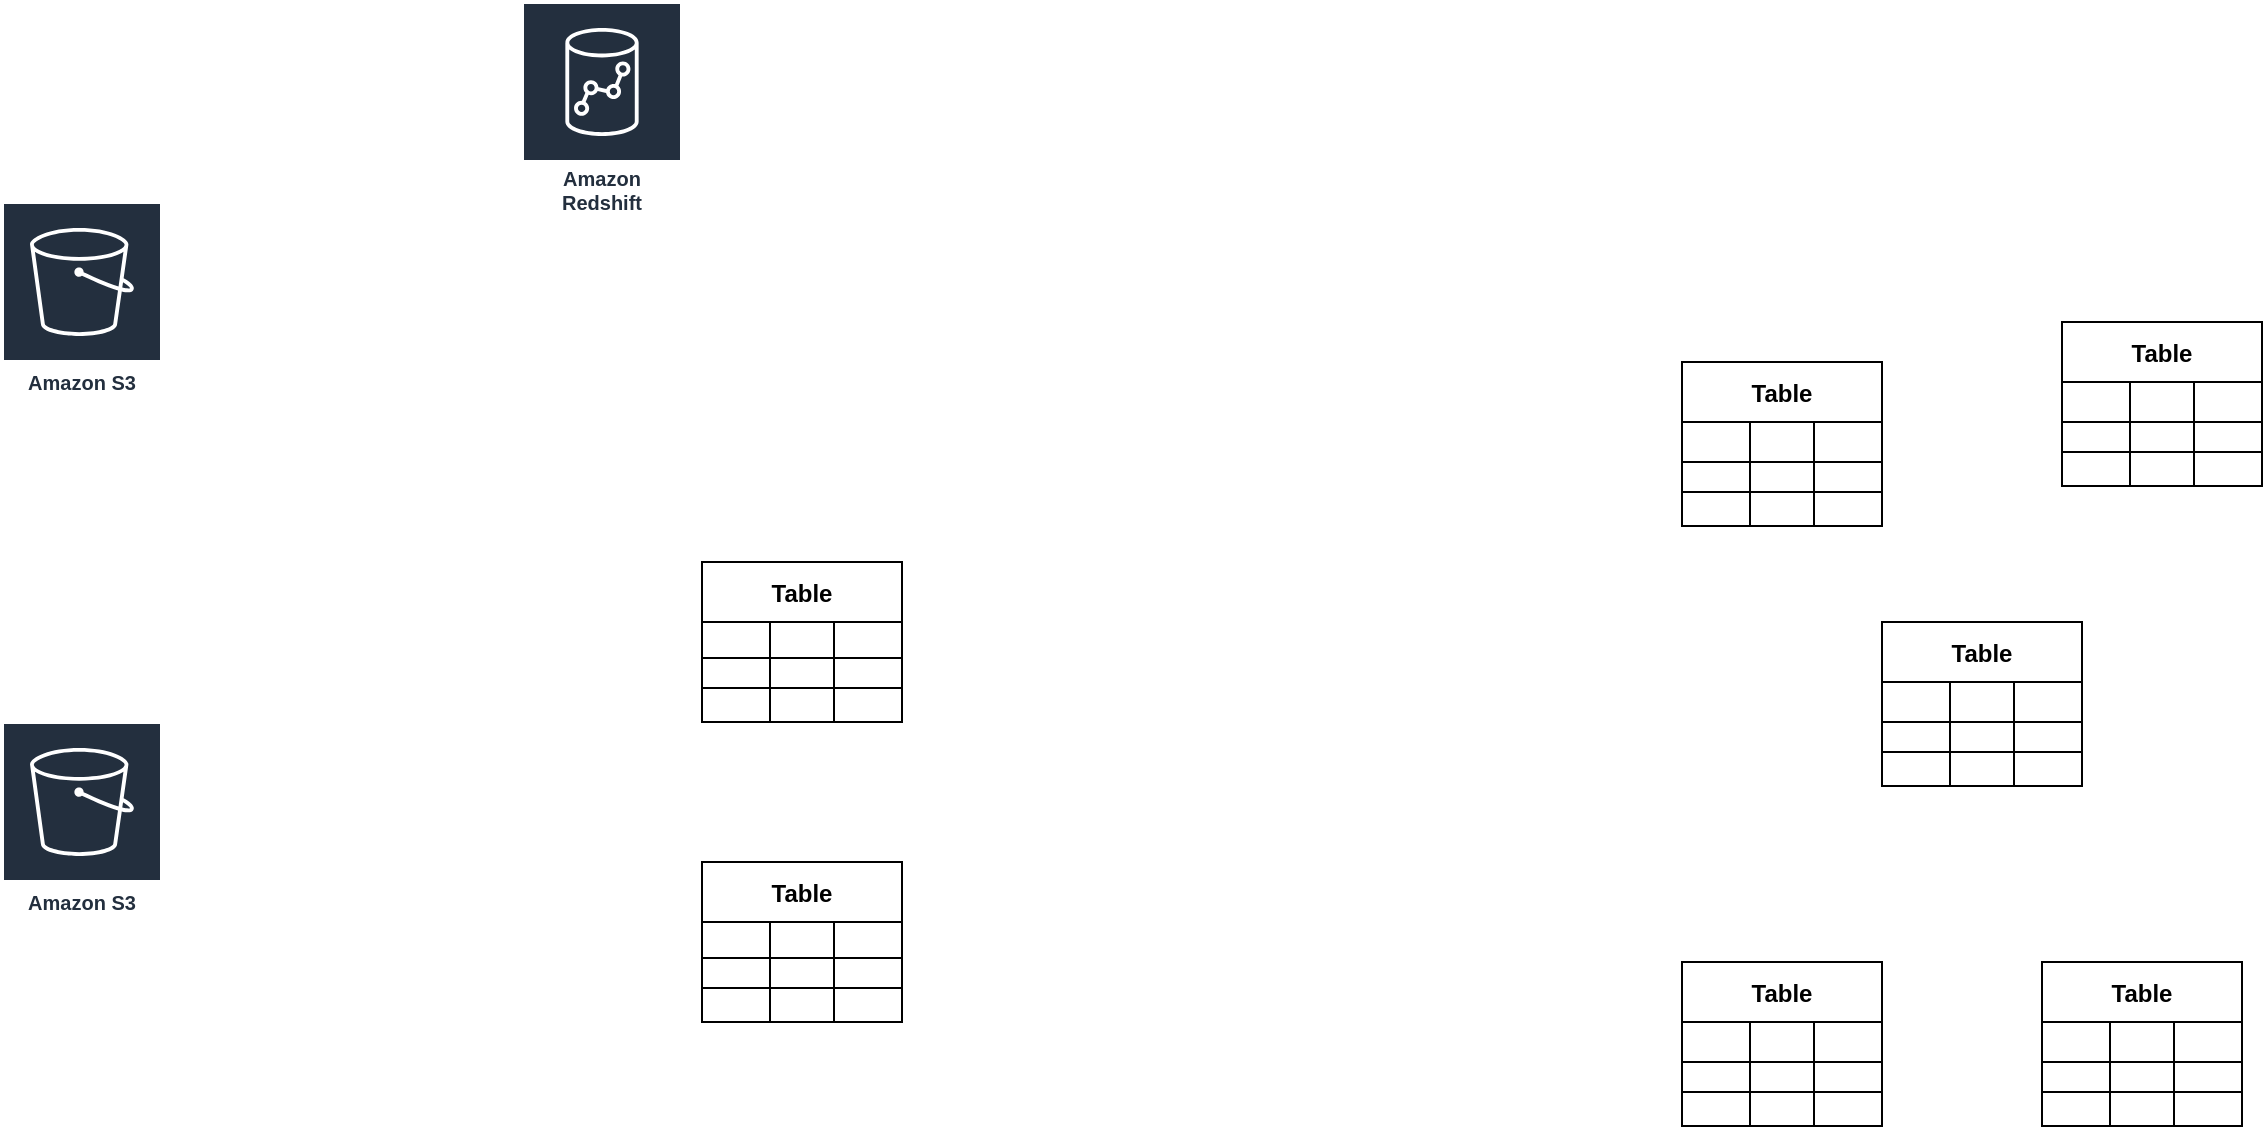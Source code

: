 <mxfile version="19.0.3" type="device"><diagram id="J_hxPjDeJ0Wy0SxSBTpk" name="Seite-1"><mxGraphModel dx="2004" dy="1305" grid="1" gridSize="10" guides="1" tooltips="1" connect="1" arrows="1" fold="1" page="1" pageScale="1" pageWidth="827" pageHeight="1169" math="0" shadow="0"><root><mxCell id="0"/><mxCell id="1" parent="0"/><mxCell id="DDCwM-Fd9FCriP0CKtBK-1" value="Amazon S3" style="sketch=0;outlineConnect=0;fontColor=#232F3E;gradientColor=none;strokeColor=#ffffff;fillColor=#232F3E;dashed=0;verticalLabelPosition=middle;verticalAlign=bottom;align=center;html=1;whiteSpace=wrap;fontSize=10;fontStyle=1;spacing=3;shape=mxgraph.aws4.productIcon;prIcon=mxgraph.aws4.s3;" vertex="1" parent="1"><mxGeometry x="140" y="160" width="80" height="100" as="geometry"/></mxCell><mxCell id="DDCwM-Fd9FCriP0CKtBK-2" value="Amazon S3" style="sketch=0;outlineConnect=0;fontColor=#232F3E;gradientColor=none;strokeColor=#ffffff;fillColor=#232F3E;dashed=0;verticalLabelPosition=middle;verticalAlign=bottom;align=center;html=1;whiteSpace=wrap;fontSize=10;fontStyle=1;spacing=3;shape=mxgraph.aws4.productIcon;prIcon=mxgraph.aws4.s3;" vertex="1" parent="1"><mxGeometry x="140" y="420" width="80" height="100" as="geometry"/></mxCell><mxCell id="DDCwM-Fd9FCriP0CKtBK-3" value="Amazon Redshift" style="sketch=0;outlineConnect=0;fontColor=#232F3E;gradientColor=none;strokeColor=#ffffff;fillColor=#232F3E;dashed=0;verticalLabelPosition=middle;verticalAlign=bottom;align=center;html=1;whiteSpace=wrap;fontSize=10;fontStyle=1;spacing=3;shape=mxgraph.aws4.productIcon;prIcon=mxgraph.aws4.redshift;" vertex="1" parent="1"><mxGeometry x="400" y="60" width="80" height="110" as="geometry"/></mxCell><mxCell id="DDCwM-Fd9FCriP0CKtBK-4" value="Table" style="shape=table;startSize=30;container=1;collapsible=0;childLayout=tableLayout;fontStyle=1;align=center;" vertex="1" parent="1"><mxGeometry x="490" y="340" width="100" height="80" as="geometry"/></mxCell><mxCell id="DDCwM-Fd9FCriP0CKtBK-5" value="" style="shape=tableRow;horizontal=0;startSize=0;swimlaneHead=0;swimlaneBody=0;top=0;left=0;bottom=0;right=0;collapsible=0;dropTarget=0;fillColor=none;points=[[0,0.5],[1,0.5]];portConstraint=eastwest;" vertex="1" parent="DDCwM-Fd9FCriP0CKtBK-4"><mxGeometry y="30" width="100" height="18" as="geometry"/></mxCell><mxCell id="DDCwM-Fd9FCriP0CKtBK-6" value="" style="shape=partialRectangle;html=1;whiteSpace=wrap;connectable=0;fillColor=none;top=0;left=0;bottom=0;right=0;overflow=hidden;" vertex="1" parent="DDCwM-Fd9FCriP0CKtBK-5"><mxGeometry width="34" height="18" as="geometry"><mxRectangle width="34" height="18" as="alternateBounds"/></mxGeometry></mxCell><mxCell id="DDCwM-Fd9FCriP0CKtBK-7" value="" style="shape=partialRectangle;html=1;whiteSpace=wrap;connectable=0;fillColor=none;top=0;left=0;bottom=0;right=0;overflow=hidden;" vertex="1" parent="DDCwM-Fd9FCriP0CKtBK-5"><mxGeometry x="34" width="32" height="18" as="geometry"><mxRectangle width="32" height="18" as="alternateBounds"/></mxGeometry></mxCell><mxCell id="DDCwM-Fd9FCriP0CKtBK-8" value="" style="shape=partialRectangle;html=1;whiteSpace=wrap;connectable=0;fillColor=none;top=0;left=0;bottom=0;right=0;overflow=hidden;" vertex="1" parent="DDCwM-Fd9FCriP0CKtBK-5"><mxGeometry x="66" width="34" height="18" as="geometry"><mxRectangle width="34" height="18" as="alternateBounds"/></mxGeometry></mxCell><mxCell id="DDCwM-Fd9FCriP0CKtBK-9" value="" style="shape=tableRow;horizontal=0;startSize=0;swimlaneHead=0;swimlaneBody=0;top=0;left=0;bottom=0;right=0;collapsible=0;dropTarget=0;fillColor=none;points=[[0,0.5],[1,0.5]];portConstraint=eastwest;" vertex="1" parent="DDCwM-Fd9FCriP0CKtBK-4"><mxGeometry y="48" width="100" height="15" as="geometry"/></mxCell><mxCell id="DDCwM-Fd9FCriP0CKtBK-10" value="" style="shape=partialRectangle;html=1;whiteSpace=wrap;connectable=0;fillColor=none;top=0;left=0;bottom=0;right=0;overflow=hidden;" vertex="1" parent="DDCwM-Fd9FCriP0CKtBK-9"><mxGeometry width="34" height="15" as="geometry"><mxRectangle width="34" height="15" as="alternateBounds"/></mxGeometry></mxCell><mxCell id="DDCwM-Fd9FCriP0CKtBK-11" value="" style="shape=partialRectangle;html=1;whiteSpace=wrap;connectable=0;fillColor=none;top=0;left=0;bottom=0;right=0;overflow=hidden;" vertex="1" parent="DDCwM-Fd9FCriP0CKtBK-9"><mxGeometry x="34" width="32" height="15" as="geometry"><mxRectangle width="32" height="15" as="alternateBounds"/></mxGeometry></mxCell><mxCell id="DDCwM-Fd9FCriP0CKtBK-12" value="" style="shape=partialRectangle;html=1;whiteSpace=wrap;connectable=0;fillColor=none;top=0;left=0;bottom=0;right=0;overflow=hidden;" vertex="1" parent="DDCwM-Fd9FCriP0CKtBK-9"><mxGeometry x="66" width="34" height="15" as="geometry"><mxRectangle width="34" height="15" as="alternateBounds"/></mxGeometry></mxCell><mxCell id="DDCwM-Fd9FCriP0CKtBK-13" value="" style="shape=tableRow;horizontal=0;startSize=0;swimlaneHead=0;swimlaneBody=0;top=0;left=0;bottom=0;right=0;collapsible=0;dropTarget=0;fillColor=none;points=[[0,0.5],[1,0.5]];portConstraint=eastwest;" vertex="1" parent="DDCwM-Fd9FCriP0CKtBK-4"><mxGeometry y="63" width="100" height="17" as="geometry"/></mxCell><mxCell id="DDCwM-Fd9FCriP0CKtBK-14" value="" style="shape=partialRectangle;html=1;whiteSpace=wrap;connectable=0;fillColor=none;top=0;left=0;bottom=0;right=0;overflow=hidden;" vertex="1" parent="DDCwM-Fd9FCriP0CKtBK-13"><mxGeometry width="34" height="17" as="geometry"><mxRectangle width="34" height="17" as="alternateBounds"/></mxGeometry></mxCell><mxCell id="DDCwM-Fd9FCriP0CKtBK-15" value="" style="shape=partialRectangle;html=1;whiteSpace=wrap;connectable=0;fillColor=none;top=0;left=0;bottom=0;right=0;overflow=hidden;" vertex="1" parent="DDCwM-Fd9FCriP0CKtBK-13"><mxGeometry x="34" width="32" height="17" as="geometry"><mxRectangle width="32" height="17" as="alternateBounds"/></mxGeometry></mxCell><mxCell id="DDCwM-Fd9FCriP0CKtBK-16" value="" style="shape=partialRectangle;html=1;whiteSpace=wrap;connectable=0;fillColor=none;top=0;left=0;bottom=0;right=0;overflow=hidden;" vertex="1" parent="DDCwM-Fd9FCriP0CKtBK-13"><mxGeometry x="66" width="34" height="17" as="geometry"><mxRectangle width="34" height="17" as="alternateBounds"/></mxGeometry></mxCell><mxCell id="DDCwM-Fd9FCriP0CKtBK-17" value="Table" style="shape=table;startSize=30;container=1;collapsible=0;childLayout=tableLayout;fontStyle=1;align=center;" vertex="1" parent="1"><mxGeometry x="490" y="490" width="100" height="80" as="geometry"/></mxCell><mxCell id="DDCwM-Fd9FCriP0CKtBK-18" value="" style="shape=tableRow;horizontal=0;startSize=0;swimlaneHead=0;swimlaneBody=0;top=0;left=0;bottom=0;right=0;collapsible=0;dropTarget=0;fillColor=none;points=[[0,0.5],[1,0.5]];portConstraint=eastwest;" vertex="1" parent="DDCwM-Fd9FCriP0CKtBK-17"><mxGeometry y="30" width="100" height="18" as="geometry"/></mxCell><mxCell id="DDCwM-Fd9FCriP0CKtBK-19" value="" style="shape=partialRectangle;html=1;whiteSpace=wrap;connectable=0;fillColor=none;top=0;left=0;bottom=0;right=0;overflow=hidden;" vertex="1" parent="DDCwM-Fd9FCriP0CKtBK-18"><mxGeometry width="34" height="18" as="geometry"><mxRectangle width="34" height="18" as="alternateBounds"/></mxGeometry></mxCell><mxCell id="DDCwM-Fd9FCriP0CKtBK-20" value="" style="shape=partialRectangle;html=1;whiteSpace=wrap;connectable=0;fillColor=none;top=0;left=0;bottom=0;right=0;overflow=hidden;" vertex="1" parent="DDCwM-Fd9FCriP0CKtBK-18"><mxGeometry x="34" width="32" height="18" as="geometry"><mxRectangle width="32" height="18" as="alternateBounds"/></mxGeometry></mxCell><mxCell id="DDCwM-Fd9FCriP0CKtBK-21" value="" style="shape=partialRectangle;html=1;whiteSpace=wrap;connectable=0;fillColor=none;top=0;left=0;bottom=0;right=0;overflow=hidden;" vertex="1" parent="DDCwM-Fd9FCriP0CKtBK-18"><mxGeometry x="66" width="34" height="18" as="geometry"><mxRectangle width="34" height="18" as="alternateBounds"/></mxGeometry></mxCell><mxCell id="DDCwM-Fd9FCriP0CKtBK-22" value="" style="shape=tableRow;horizontal=0;startSize=0;swimlaneHead=0;swimlaneBody=0;top=0;left=0;bottom=0;right=0;collapsible=0;dropTarget=0;fillColor=none;points=[[0,0.5],[1,0.5]];portConstraint=eastwest;" vertex="1" parent="DDCwM-Fd9FCriP0CKtBK-17"><mxGeometry y="48" width="100" height="15" as="geometry"/></mxCell><mxCell id="DDCwM-Fd9FCriP0CKtBK-23" value="" style="shape=partialRectangle;html=1;whiteSpace=wrap;connectable=0;fillColor=none;top=0;left=0;bottom=0;right=0;overflow=hidden;" vertex="1" parent="DDCwM-Fd9FCriP0CKtBK-22"><mxGeometry width="34" height="15" as="geometry"><mxRectangle width="34" height="15" as="alternateBounds"/></mxGeometry></mxCell><mxCell id="DDCwM-Fd9FCriP0CKtBK-24" value="" style="shape=partialRectangle;html=1;whiteSpace=wrap;connectable=0;fillColor=none;top=0;left=0;bottom=0;right=0;overflow=hidden;" vertex="1" parent="DDCwM-Fd9FCriP0CKtBK-22"><mxGeometry x="34" width="32" height="15" as="geometry"><mxRectangle width="32" height="15" as="alternateBounds"/></mxGeometry></mxCell><mxCell id="DDCwM-Fd9FCriP0CKtBK-25" value="" style="shape=partialRectangle;html=1;whiteSpace=wrap;connectable=0;fillColor=none;top=0;left=0;bottom=0;right=0;overflow=hidden;" vertex="1" parent="DDCwM-Fd9FCriP0CKtBK-22"><mxGeometry x="66" width="34" height="15" as="geometry"><mxRectangle width="34" height="15" as="alternateBounds"/></mxGeometry></mxCell><mxCell id="DDCwM-Fd9FCriP0CKtBK-26" value="" style="shape=tableRow;horizontal=0;startSize=0;swimlaneHead=0;swimlaneBody=0;top=0;left=0;bottom=0;right=0;collapsible=0;dropTarget=0;fillColor=none;points=[[0,0.5],[1,0.5]];portConstraint=eastwest;" vertex="1" parent="DDCwM-Fd9FCriP0CKtBK-17"><mxGeometry y="63" width="100" height="17" as="geometry"/></mxCell><mxCell id="DDCwM-Fd9FCriP0CKtBK-27" value="" style="shape=partialRectangle;html=1;whiteSpace=wrap;connectable=0;fillColor=none;top=0;left=0;bottom=0;right=0;overflow=hidden;" vertex="1" parent="DDCwM-Fd9FCriP0CKtBK-26"><mxGeometry width="34" height="17" as="geometry"><mxRectangle width="34" height="17" as="alternateBounds"/></mxGeometry></mxCell><mxCell id="DDCwM-Fd9FCriP0CKtBK-28" value="" style="shape=partialRectangle;html=1;whiteSpace=wrap;connectable=0;fillColor=none;top=0;left=0;bottom=0;right=0;overflow=hidden;" vertex="1" parent="DDCwM-Fd9FCriP0CKtBK-26"><mxGeometry x="34" width="32" height="17" as="geometry"><mxRectangle width="32" height="17" as="alternateBounds"/></mxGeometry></mxCell><mxCell id="DDCwM-Fd9FCriP0CKtBK-29" value="" style="shape=partialRectangle;html=1;whiteSpace=wrap;connectable=0;fillColor=none;top=0;left=0;bottom=0;right=0;overflow=hidden;" vertex="1" parent="DDCwM-Fd9FCriP0CKtBK-26"><mxGeometry x="66" width="34" height="17" as="geometry"><mxRectangle width="34" height="17" as="alternateBounds"/></mxGeometry></mxCell><mxCell id="DDCwM-Fd9FCriP0CKtBK-30" value="Table" style="shape=table;startSize=30;container=1;collapsible=0;childLayout=tableLayout;fontStyle=1;align=center;" vertex="1" parent="1"><mxGeometry x="1080" y="370" width="100" height="82" as="geometry"/></mxCell><mxCell id="DDCwM-Fd9FCriP0CKtBK-31" value="" style="shape=tableRow;horizontal=0;startSize=0;swimlaneHead=0;swimlaneBody=0;top=0;left=0;bottom=0;right=0;collapsible=0;dropTarget=0;fillColor=none;points=[[0,0.5],[1,0.5]];portConstraint=eastwest;" vertex="1" parent="DDCwM-Fd9FCriP0CKtBK-30"><mxGeometry y="30" width="100" height="20" as="geometry"/></mxCell><mxCell id="DDCwM-Fd9FCriP0CKtBK-32" value="" style="shape=partialRectangle;html=1;whiteSpace=wrap;connectable=0;fillColor=none;top=0;left=0;bottom=0;right=0;overflow=hidden;" vertex="1" parent="DDCwM-Fd9FCriP0CKtBK-31"><mxGeometry width="34" height="20" as="geometry"><mxRectangle width="34" height="20" as="alternateBounds"/></mxGeometry></mxCell><mxCell id="DDCwM-Fd9FCriP0CKtBK-33" value="" style="shape=partialRectangle;html=1;whiteSpace=wrap;connectable=0;fillColor=none;top=0;left=0;bottom=0;right=0;overflow=hidden;" vertex="1" parent="DDCwM-Fd9FCriP0CKtBK-31"><mxGeometry x="34" width="32" height="20" as="geometry"><mxRectangle width="32" height="20" as="alternateBounds"/></mxGeometry></mxCell><mxCell id="DDCwM-Fd9FCriP0CKtBK-34" value="" style="shape=partialRectangle;html=1;whiteSpace=wrap;connectable=0;fillColor=none;top=0;left=0;bottom=0;right=0;overflow=hidden;" vertex="1" parent="DDCwM-Fd9FCriP0CKtBK-31"><mxGeometry x="66" width="34" height="20" as="geometry"><mxRectangle width="34" height="20" as="alternateBounds"/></mxGeometry></mxCell><mxCell id="DDCwM-Fd9FCriP0CKtBK-35" value="" style="shape=tableRow;horizontal=0;startSize=0;swimlaneHead=0;swimlaneBody=0;top=0;left=0;bottom=0;right=0;collapsible=0;dropTarget=0;fillColor=none;points=[[0,0.5],[1,0.5]];portConstraint=eastwest;" vertex="1" parent="DDCwM-Fd9FCriP0CKtBK-30"><mxGeometry y="50" width="100" height="15" as="geometry"/></mxCell><mxCell id="DDCwM-Fd9FCriP0CKtBK-36" value="" style="shape=partialRectangle;html=1;whiteSpace=wrap;connectable=0;fillColor=none;top=0;left=0;bottom=0;right=0;overflow=hidden;" vertex="1" parent="DDCwM-Fd9FCriP0CKtBK-35"><mxGeometry width="34" height="15" as="geometry"><mxRectangle width="34" height="15" as="alternateBounds"/></mxGeometry></mxCell><mxCell id="DDCwM-Fd9FCriP0CKtBK-37" value="" style="shape=partialRectangle;html=1;whiteSpace=wrap;connectable=0;fillColor=none;top=0;left=0;bottom=0;right=0;overflow=hidden;" vertex="1" parent="DDCwM-Fd9FCriP0CKtBK-35"><mxGeometry x="34" width="32" height="15" as="geometry"><mxRectangle width="32" height="15" as="alternateBounds"/></mxGeometry></mxCell><mxCell id="DDCwM-Fd9FCriP0CKtBK-38" value="" style="shape=partialRectangle;html=1;whiteSpace=wrap;connectable=0;fillColor=none;top=0;left=0;bottom=0;right=0;overflow=hidden;" vertex="1" parent="DDCwM-Fd9FCriP0CKtBK-35"><mxGeometry x="66" width="34" height="15" as="geometry"><mxRectangle width="34" height="15" as="alternateBounds"/></mxGeometry></mxCell><mxCell id="DDCwM-Fd9FCriP0CKtBK-39" value="" style="shape=tableRow;horizontal=0;startSize=0;swimlaneHead=0;swimlaneBody=0;top=0;left=0;bottom=0;right=0;collapsible=0;dropTarget=0;fillColor=none;points=[[0,0.5],[1,0.5]];portConstraint=eastwest;" vertex="1" parent="DDCwM-Fd9FCriP0CKtBK-30"><mxGeometry y="65" width="100" height="17" as="geometry"/></mxCell><mxCell id="DDCwM-Fd9FCriP0CKtBK-40" value="" style="shape=partialRectangle;html=1;whiteSpace=wrap;connectable=0;fillColor=none;top=0;left=0;bottom=0;right=0;overflow=hidden;" vertex="1" parent="DDCwM-Fd9FCriP0CKtBK-39"><mxGeometry width="34" height="17" as="geometry"><mxRectangle width="34" height="17" as="alternateBounds"/></mxGeometry></mxCell><mxCell id="DDCwM-Fd9FCriP0CKtBK-41" value="" style="shape=partialRectangle;html=1;whiteSpace=wrap;connectable=0;fillColor=none;top=0;left=0;bottom=0;right=0;overflow=hidden;" vertex="1" parent="DDCwM-Fd9FCriP0CKtBK-39"><mxGeometry x="34" width="32" height="17" as="geometry"><mxRectangle width="32" height="17" as="alternateBounds"/></mxGeometry></mxCell><mxCell id="DDCwM-Fd9FCriP0CKtBK-42" value="" style="shape=partialRectangle;html=1;whiteSpace=wrap;connectable=0;fillColor=none;top=0;left=0;bottom=0;right=0;overflow=hidden;" vertex="1" parent="DDCwM-Fd9FCriP0CKtBK-39"><mxGeometry x="66" width="34" height="17" as="geometry"><mxRectangle width="34" height="17" as="alternateBounds"/></mxGeometry></mxCell><mxCell id="DDCwM-Fd9FCriP0CKtBK-43" value="Table" style="shape=table;startSize=30;container=1;collapsible=0;childLayout=tableLayout;fontStyle=1;align=center;" vertex="1" parent="1"><mxGeometry x="980" y="240" width="100" height="82" as="geometry"/></mxCell><mxCell id="DDCwM-Fd9FCriP0CKtBK-44" value="" style="shape=tableRow;horizontal=0;startSize=0;swimlaneHead=0;swimlaneBody=0;top=0;left=0;bottom=0;right=0;collapsible=0;dropTarget=0;fillColor=none;points=[[0,0.5],[1,0.5]];portConstraint=eastwest;" vertex="1" parent="DDCwM-Fd9FCriP0CKtBK-43"><mxGeometry y="30" width="100" height="20" as="geometry"/></mxCell><mxCell id="DDCwM-Fd9FCriP0CKtBK-45" value="" style="shape=partialRectangle;html=1;whiteSpace=wrap;connectable=0;fillColor=none;top=0;left=0;bottom=0;right=0;overflow=hidden;" vertex="1" parent="DDCwM-Fd9FCriP0CKtBK-44"><mxGeometry width="34" height="20" as="geometry"><mxRectangle width="34" height="20" as="alternateBounds"/></mxGeometry></mxCell><mxCell id="DDCwM-Fd9FCriP0CKtBK-46" value="" style="shape=partialRectangle;html=1;whiteSpace=wrap;connectable=0;fillColor=none;top=0;left=0;bottom=0;right=0;overflow=hidden;" vertex="1" parent="DDCwM-Fd9FCriP0CKtBK-44"><mxGeometry x="34" width="32" height="20" as="geometry"><mxRectangle width="32" height="20" as="alternateBounds"/></mxGeometry></mxCell><mxCell id="DDCwM-Fd9FCriP0CKtBK-47" value="" style="shape=partialRectangle;html=1;whiteSpace=wrap;connectable=0;fillColor=none;top=0;left=0;bottom=0;right=0;overflow=hidden;" vertex="1" parent="DDCwM-Fd9FCriP0CKtBK-44"><mxGeometry x="66" width="34" height="20" as="geometry"><mxRectangle width="34" height="20" as="alternateBounds"/></mxGeometry></mxCell><mxCell id="DDCwM-Fd9FCriP0CKtBK-48" value="" style="shape=tableRow;horizontal=0;startSize=0;swimlaneHead=0;swimlaneBody=0;top=0;left=0;bottom=0;right=0;collapsible=0;dropTarget=0;fillColor=none;points=[[0,0.5],[1,0.5]];portConstraint=eastwest;" vertex="1" parent="DDCwM-Fd9FCriP0CKtBK-43"><mxGeometry y="50" width="100" height="15" as="geometry"/></mxCell><mxCell id="DDCwM-Fd9FCriP0CKtBK-49" value="" style="shape=partialRectangle;html=1;whiteSpace=wrap;connectable=0;fillColor=none;top=0;left=0;bottom=0;right=0;overflow=hidden;" vertex="1" parent="DDCwM-Fd9FCriP0CKtBK-48"><mxGeometry width="34" height="15" as="geometry"><mxRectangle width="34" height="15" as="alternateBounds"/></mxGeometry></mxCell><mxCell id="DDCwM-Fd9FCriP0CKtBK-50" value="" style="shape=partialRectangle;html=1;whiteSpace=wrap;connectable=0;fillColor=none;top=0;left=0;bottom=0;right=0;overflow=hidden;" vertex="1" parent="DDCwM-Fd9FCriP0CKtBK-48"><mxGeometry x="34" width="32" height="15" as="geometry"><mxRectangle width="32" height="15" as="alternateBounds"/></mxGeometry></mxCell><mxCell id="DDCwM-Fd9FCriP0CKtBK-51" value="" style="shape=partialRectangle;html=1;whiteSpace=wrap;connectable=0;fillColor=none;top=0;left=0;bottom=0;right=0;overflow=hidden;" vertex="1" parent="DDCwM-Fd9FCriP0CKtBK-48"><mxGeometry x="66" width="34" height="15" as="geometry"><mxRectangle width="34" height="15" as="alternateBounds"/></mxGeometry></mxCell><mxCell id="DDCwM-Fd9FCriP0CKtBK-52" value="" style="shape=tableRow;horizontal=0;startSize=0;swimlaneHead=0;swimlaneBody=0;top=0;left=0;bottom=0;right=0;collapsible=0;dropTarget=0;fillColor=none;points=[[0,0.5],[1,0.5]];portConstraint=eastwest;" vertex="1" parent="DDCwM-Fd9FCriP0CKtBK-43"><mxGeometry y="65" width="100" height="17" as="geometry"/></mxCell><mxCell id="DDCwM-Fd9FCriP0CKtBK-53" value="" style="shape=partialRectangle;html=1;whiteSpace=wrap;connectable=0;fillColor=none;top=0;left=0;bottom=0;right=0;overflow=hidden;" vertex="1" parent="DDCwM-Fd9FCriP0CKtBK-52"><mxGeometry width="34" height="17" as="geometry"><mxRectangle width="34" height="17" as="alternateBounds"/></mxGeometry></mxCell><mxCell id="DDCwM-Fd9FCriP0CKtBK-54" value="" style="shape=partialRectangle;html=1;whiteSpace=wrap;connectable=0;fillColor=none;top=0;left=0;bottom=0;right=0;overflow=hidden;" vertex="1" parent="DDCwM-Fd9FCriP0CKtBK-52"><mxGeometry x="34" width="32" height="17" as="geometry"><mxRectangle width="32" height="17" as="alternateBounds"/></mxGeometry></mxCell><mxCell id="DDCwM-Fd9FCriP0CKtBK-55" value="" style="shape=partialRectangle;html=1;whiteSpace=wrap;connectable=0;fillColor=none;top=0;left=0;bottom=0;right=0;overflow=hidden;" vertex="1" parent="DDCwM-Fd9FCriP0CKtBK-52"><mxGeometry x="66" width="34" height="17" as="geometry"><mxRectangle width="34" height="17" as="alternateBounds"/></mxGeometry></mxCell><mxCell id="DDCwM-Fd9FCriP0CKtBK-56" value="Table" style="shape=table;startSize=30;container=1;collapsible=0;childLayout=tableLayout;fontStyle=1;align=center;" vertex="1" parent="1"><mxGeometry x="980" y="540" width="100" height="82" as="geometry"/></mxCell><mxCell id="DDCwM-Fd9FCriP0CKtBK-57" value="" style="shape=tableRow;horizontal=0;startSize=0;swimlaneHead=0;swimlaneBody=0;top=0;left=0;bottom=0;right=0;collapsible=0;dropTarget=0;fillColor=none;points=[[0,0.5],[1,0.5]];portConstraint=eastwest;" vertex="1" parent="DDCwM-Fd9FCriP0CKtBK-56"><mxGeometry y="30" width="100" height="20" as="geometry"/></mxCell><mxCell id="DDCwM-Fd9FCriP0CKtBK-58" value="" style="shape=partialRectangle;html=1;whiteSpace=wrap;connectable=0;fillColor=none;top=0;left=0;bottom=0;right=0;overflow=hidden;" vertex="1" parent="DDCwM-Fd9FCriP0CKtBK-57"><mxGeometry width="34" height="20" as="geometry"><mxRectangle width="34" height="20" as="alternateBounds"/></mxGeometry></mxCell><mxCell id="DDCwM-Fd9FCriP0CKtBK-59" value="" style="shape=partialRectangle;html=1;whiteSpace=wrap;connectable=0;fillColor=none;top=0;left=0;bottom=0;right=0;overflow=hidden;" vertex="1" parent="DDCwM-Fd9FCriP0CKtBK-57"><mxGeometry x="34" width="32" height="20" as="geometry"><mxRectangle width="32" height="20" as="alternateBounds"/></mxGeometry></mxCell><mxCell id="DDCwM-Fd9FCriP0CKtBK-60" value="" style="shape=partialRectangle;html=1;whiteSpace=wrap;connectable=0;fillColor=none;top=0;left=0;bottom=0;right=0;overflow=hidden;" vertex="1" parent="DDCwM-Fd9FCriP0CKtBK-57"><mxGeometry x="66" width="34" height="20" as="geometry"><mxRectangle width="34" height="20" as="alternateBounds"/></mxGeometry></mxCell><mxCell id="DDCwM-Fd9FCriP0CKtBK-61" value="" style="shape=tableRow;horizontal=0;startSize=0;swimlaneHead=0;swimlaneBody=0;top=0;left=0;bottom=0;right=0;collapsible=0;dropTarget=0;fillColor=none;points=[[0,0.5],[1,0.5]];portConstraint=eastwest;" vertex="1" parent="DDCwM-Fd9FCriP0CKtBK-56"><mxGeometry y="50" width="100" height="15" as="geometry"/></mxCell><mxCell id="DDCwM-Fd9FCriP0CKtBK-62" value="" style="shape=partialRectangle;html=1;whiteSpace=wrap;connectable=0;fillColor=none;top=0;left=0;bottom=0;right=0;overflow=hidden;" vertex="1" parent="DDCwM-Fd9FCriP0CKtBK-61"><mxGeometry width="34" height="15" as="geometry"><mxRectangle width="34" height="15" as="alternateBounds"/></mxGeometry></mxCell><mxCell id="DDCwM-Fd9FCriP0CKtBK-63" value="" style="shape=partialRectangle;html=1;whiteSpace=wrap;connectable=0;fillColor=none;top=0;left=0;bottom=0;right=0;overflow=hidden;" vertex="1" parent="DDCwM-Fd9FCriP0CKtBK-61"><mxGeometry x="34" width="32" height="15" as="geometry"><mxRectangle width="32" height="15" as="alternateBounds"/></mxGeometry></mxCell><mxCell id="DDCwM-Fd9FCriP0CKtBK-64" value="" style="shape=partialRectangle;html=1;whiteSpace=wrap;connectable=0;fillColor=none;top=0;left=0;bottom=0;right=0;overflow=hidden;" vertex="1" parent="DDCwM-Fd9FCriP0CKtBK-61"><mxGeometry x="66" width="34" height="15" as="geometry"><mxRectangle width="34" height="15" as="alternateBounds"/></mxGeometry></mxCell><mxCell id="DDCwM-Fd9FCriP0CKtBK-65" value="" style="shape=tableRow;horizontal=0;startSize=0;swimlaneHead=0;swimlaneBody=0;top=0;left=0;bottom=0;right=0;collapsible=0;dropTarget=0;fillColor=none;points=[[0,0.5],[1,0.5]];portConstraint=eastwest;" vertex="1" parent="DDCwM-Fd9FCriP0CKtBK-56"><mxGeometry y="65" width="100" height="17" as="geometry"/></mxCell><mxCell id="DDCwM-Fd9FCriP0CKtBK-66" value="" style="shape=partialRectangle;html=1;whiteSpace=wrap;connectable=0;fillColor=none;top=0;left=0;bottom=0;right=0;overflow=hidden;" vertex="1" parent="DDCwM-Fd9FCriP0CKtBK-65"><mxGeometry width="34" height="17" as="geometry"><mxRectangle width="34" height="17" as="alternateBounds"/></mxGeometry></mxCell><mxCell id="DDCwM-Fd9FCriP0CKtBK-67" value="" style="shape=partialRectangle;html=1;whiteSpace=wrap;connectable=0;fillColor=none;top=0;left=0;bottom=0;right=0;overflow=hidden;" vertex="1" parent="DDCwM-Fd9FCriP0CKtBK-65"><mxGeometry x="34" width="32" height="17" as="geometry"><mxRectangle width="32" height="17" as="alternateBounds"/></mxGeometry></mxCell><mxCell id="DDCwM-Fd9FCriP0CKtBK-68" value="" style="shape=partialRectangle;html=1;whiteSpace=wrap;connectable=0;fillColor=none;top=0;left=0;bottom=0;right=0;overflow=hidden;" vertex="1" parent="DDCwM-Fd9FCriP0CKtBK-65"><mxGeometry x="66" width="34" height="17" as="geometry"><mxRectangle width="34" height="17" as="alternateBounds"/></mxGeometry></mxCell><mxCell id="DDCwM-Fd9FCriP0CKtBK-69" value="Table" style="shape=table;startSize=30;container=1;collapsible=0;childLayout=tableLayout;fontStyle=1;align=center;" vertex="1" parent="1"><mxGeometry x="1170" y="220" width="100" height="82" as="geometry"/></mxCell><mxCell id="DDCwM-Fd9FCriP0CKtBK-70" value="" style="shape=tableRow;horizontal=0;startSize=0;swimlaneHead=0;swimlaneBody=0;top=0;left=0;bottom=0;right=0;collapsible=0;dropTarget=0;fillColor=none;points=[[0,0.5],[1,0.5]];portConstraint=eastwest;" vertex="1" parent="DDCwM-Fd9FCriP0CKtBK-69"><mxGeometry y="30" width="100" height="20" as="geometry"/></mxCell><mxCell id="DDCwM-Fd9FCriP0CKtBK-71" value="" style="shape=partialRectangle;html=1;whiteSpace=wrap;connectable=0;fillColor=none;top=0;left=0;bottom=0;right=0;overflow=hidden;" vertex="1" parent="DDCwM-Fd9FCriP0CKtBK-70"><mxGeometry width="34" height="20" as="geometry"><mxRectangle width="34" height="20" as="alternateBounds"/></mxGeometry></mxCell><mxCell id="DDCwM-Fd9FCriP0CKtBK-72" value="" style="shape=partialRectangle;html=1;whiteSpace=wrap;connectable=0;fillColor=none;top=0;left=0;bottom=0;right=0;overflow=hidden;" vertex="1" parent="DDCwM-Fd9FCriP0CKtBK-70"><mxGeometry x="34" width="32" height="20" as="geometry"><mxRectangle width="32" height="20" as="alternateBounds"/></mxGeometry></mxCell><mxCell id="DDCwM-Fd9FCriP0CKtBK-73" value="" style="shape=partialRectangle;html=1;whiteSpace=wrap;connectable=0;fillColor=none;top=0;left=0;bottom=0;right=0;overflow=hidden;" vertex="1" parent="DDCwM-Fd9FCriP0CKtBK-70"><mxGeometry x="66" width="34" height="20" as="geometry"><mxRectangle width="34" height="20" as="alternateBounds"/></mxGeometry></mxCell><mxCell id="DDCwM-Fd9FCriP0CKtBK-74" value="" style="shape=tableRow;horizontal=0;startSize=0;swimlaneHead=0;swimlaneBody=0;top=0;left=0;bottom=0;right=0;collapsible=0;dropTarget=0;fillColor=none;points=[[0,0.5],[1,0.5]];portConstraint=eastwest;" vertex="1" parent="DDCwM-Fd9FCriP0CKtBK-69"><mxGeometry y="50" width="100" height="15" as="geometry"/></mxCell><mxCell id="DDCwM-Fd9FCriP0CKtBK-75" value="" style="shape=partialRectangle;html=1;whiteSpace=wrap;connectable=0;fillColor=none;top=0;left=0;bottom=0;right=0;overflow=hidden;" vertex="1" parent="DDCwM-Fd9FCriP0CKtBK-74"><mxGeometry width="34" height="15" as="geometry"><mxRectangle width="34" height="15" as="alternateBounds"/></mxGeometry></mxCell><mxCell id="DDCwM-Fd9FCriP0CKtBK-76" value="" style="shape=partialRectangle;html=1;whiteSpace=wrap;connectable=0;fillColor=none;top=0;left=0;bottom=0;right=0;overflow=hidden;" vertex="1" parent="DDCwM-Fd9FCriP0CKtBK-74"><mxGeometry x="34" width="32" height="15" as="geometry"><mxRectangle width="32" height="15" as="alternateBounds"/></mxGeometry></mxCell><mxCell id="DDCwM-Fd9FCriP0CKtBK-77" value="" style="shape=partialRectangle;html=1;whiteSpace=wrap;connectable=0;fillColor=none;top=0;left=0;bottom=0;right=0;overflow=hidden;" vertex="1" parent="DDCwM-Fd9FCriP0CKtBK-74"><mxGeometry x="66" width="34" height="15" as="geometry"><mxRectangle width="34" height="15" as="alternateBounds"/></mxGeometry></mxCell><mxCell id="DDCwM-Fd9FCriP0CKtBK-78" value="" style="shape=tableRow;horizontal=0;startSize=0;swimlaneHead=0;swimlaneBody=0;top=0;left=0;bottom=0;right=0;collapsible=0;dropTarget=0;fillColor=none;points=[[0,0.5],[1,0.5]];portConstraint=eastwest;" vertex="1" parent="DDCwM-Fd9FCriP0CKtBK-69"><mxGeometry y="65" width="100" height="17" as="geometry"/></mxCell><mxCell id="DDCwM-Fd9FCriP0CKtBK-79" value="" style="shape=partialRectangle;html=1;whiteSpace=wrap;connectable=0;fillColor=none;top=0;left=0;bottom=0;right=0;overflow=hidden;" vertex="1" parent="DDCwM-Fd9FCriP0CKtBK-78"><mxGeometry width="34" height="17" as="geometry"><mxRectangle width="34" height="17" as="alternateBounds"/></mxGeometry></mxCell><mxCell id="DDCwM-Fd9FCriP0CKtBK-80" value="" style="shape=partialRectangle;html=1;whiteSpace=wrap;connectable=0;fillColor=none;top=0;left=0;bottom=0;right=0;overflow=hidden;" vertex="1" parent="DDCwM-Fd9FCriP0CKtBK-78"><mxGeometry x="34" width="32" height="17" as="geometry"><mxRectangle width="32" height="17" as="alternateBounds"/></mxGeometry></mxCell><mxCell id="DDCwM-Fd9FCriP0CKtBK-81" value="" style="shape=partialRectangle;html=1;whiteSpace=wrap;connectable=0;fillColor=none;top=0;left=0;bottom=0;right=0;overflow=hidden;" vertex="1" parent="DDCwM-Fd9FCriP0CKtBK-78"><mxGeometry x="66" width="34" height="17" as="geometry"><mxRectangle width="34" height="17" as="alternateBounds"/></mxGeometry></mxCell><mxCell id="DDCwM-Fd9FCriP0CKtBK-82" value="Table" style="shape=table;startSize=30;container=1;collapsible=0;childLayout=tableLayout;fontStyle=1;align=center;" vertex="1" parent="1"><mxGeometry x="1160" y="540" width="100" height="82" as="geometry"/></mxCell><mxCell id="DDCwM-Fd9FCriP0CKtBK-83" value="" style="shape=tableRow;horizontal=0;startSize=0;swimlaneHead=0;swimlaneBody=0;top=0;left=0;bottom=0;right=0;collapsible=0;dropTarget=0;fillColor=none;points=[[0,0.5],[1,0.5]];portConstraint=eastwest;" vertex="1" parent="DDCwM-Fd9FCriP0CKtBK-82"><mxGeometry y="30" width="100" height="20" as="geometry"/></mxCell><mxCell id="DDCwM-Fd9FCriP0CKtBK-84" value="" style="shape=partialRectangle;html=1;whiteSpace=wrap;connectable=0;fillColor=none;top=0;left=0;bottom=0;right=0;overflow=hidden;" vertex="1" parent="DDCwM-Fd9FCriP0CKtBK-83"><mxGeometry width="34" height="20" as="geometry"><mxRectangle width="34" height="20" as="alternateBounds"/></mxGeometry></mxCell><mxCell id="DDCwM-Fd9FCriP0CKtBK-85" value="" style="shape=partialRectangle;html=1;whiteSpace=wrap;connectable=0;fillColor=none;top=0;left=0;bottom=0;right=0;overflow=hidden;" vertex="1" parent="DDCwM-Fd9FCriP0CKtBK-83"><mxGeometry x="34" width="32" height="20" as="geometry"><mxRectangle width="32" height="20" as="alternateBounds"/></mxGeometry></mxCell><mxCell id="DDCwM-Fd9FCriP0CKtBK-86" value="" style="shape=partialRectangle;html=1;whiteSpace=wrap;connectable=0;fillColor=none;top=0;left=0;bottom=0;right=0;overflow=hidden;" vertex="1" parent="DDCwM-Fd9FCriP0CKtBK-83"><mxGeometry x="66" width="34" height="20" as="geometry"><mxRectangle width="34" height="20" as="alternateBounds"/></mxGeometry></mxCell><mxCell id="DDCwM-Fd9FCriP0CKtBK-87" value="" style="shape=tableRow;horizontal=0;startSize=0;swimlaneHead=0;swimlaneBody=0;top=0;left=0;bottom=0;right=0;collapsible=0;dropTarget=0;fillColor=none;points=[[0,0.5],[1,0.5]];portConstraint=eastwest;" vertex="1" parent="DDCwM-Fd9FCriP0CKtBK-82"><mxGeometry y="50" width="100" height="15" as="geometry"/></mxCell><mxCell id="DDCwM-Fd9FCriP0CKtBK-88" value="" style="shape=partialRectangle;html=1;whiteSpace=wrap;connectable=0;fillColor=none;top=0;left=0;bottom=0;right=0;overflow=hidden;" vertex="1" parent="DDCwM-Fd9FCriP0CKtBK-87"><mxGeometry width="34" height="15" as="geometry"><mxRectangle width="34" height="15" as="alternateBounds"/></mxGeometry></mxCell><mxCell id="DDCwM-Fd9FCriP0CKtBK-89" value="" style="shape=partialRectangle;html=1;whiteSpace=wrap;connectable=0;fillColor=none;top=0;left=0;bottom=0;right=0;overflow=hidden;" vertex="1" parent="DDCwM-Fd9FCriP0CKtBK-87"><mxGeometry x="34" width="32" height="15" as="geometry"><mxRectangle width="32" height="15" as="alternateBounds"/></mxGeometry></mxCell><mxCell id="DDCwM-Fd9FCriP0CKtBK-90" value="" style="shape=partialRectangle;html=1;whiteSpace=wrap;connectable=0;fillColor=none;top=0;left=0;bottom=0;right=0;overflow=hidden;" vertex="1" parent="DDCwM-Fd9FCriP0CKtBK-87"><mxGeometry x="66" width="34" height="15" as="geometry"><mxRectangle width="34" height="15" as="alternateBounds"/></mxGeometry></mxCell><mxCell id="DDCwM-Fd9FCriP0CKtBK-91" value="" style="shape=tableRow;horizontal=0;startSize=0;swimlaneHead=0;swimlaneBody=0;top=0;left=0;bottom=0;right=0;collapsible=0;dropTarget=0;fillColor=none;points=[[0,0.5],[1,0.5]];portConstraint=eastwest;" vertex="1" parent="DDCwM-Fd9FCriP0CKtBK-82"><mxGeometry y="65" width="100" height="17" as="geometry"/></mxCell><mxCell id="DDCwM-Fd9FCriP0CKtBK-92" value="" style="shape=partialRectangle;html=1;whiteSpace=wrap;connectable=0;fillColor=none;top=0;left=0;bottom=0;right=0;overflow=hidden;" vertex="1" parent="DDCwM-Fd9FCriP0CKtBK-91"><mxGeometry width="34" height="17" as="geometry"><mxRectangle width="34" height="17" as="alternateBounds"/></mxGeometry></mxCell><mxCell id="DDCwM-Fd9FCriP0CKtBK-93" value="" style="shape=partialRectangle;html=1;whiteSpace=wrap;connectable=0;fillColor=none;top=0;left=0;bottom=0;right=0;overflow=hidden;" vertex="1" parent="DDCwM-Fd9FCriP0CKtBK-91"><mxGeometry x="34" width="32" height="17" as="geometry"><mxRectangle width="32" height="17" as="alternateBounds"/></mxGeometry></mxCell><mxCell id="DDCwM-Fd9FCriP0CKtBK-94" value="" style="shape=partialRectangle;html=1;whiteSpace=wrap;connectable=0;fillColor=none;top=0;left=0;bottom=0;right=0;overflow=hidden;" vertex="1" parent="DDCwM-Fd9FCriP0CKtBK-91"><mxGeometry x="66" width="34" height="17" as="geometry"><mxRectangle width="34" height="17" as="alternateBounds"/></mxGeometry></mxCell></root></mxGraphModel></diagram></mxfile>